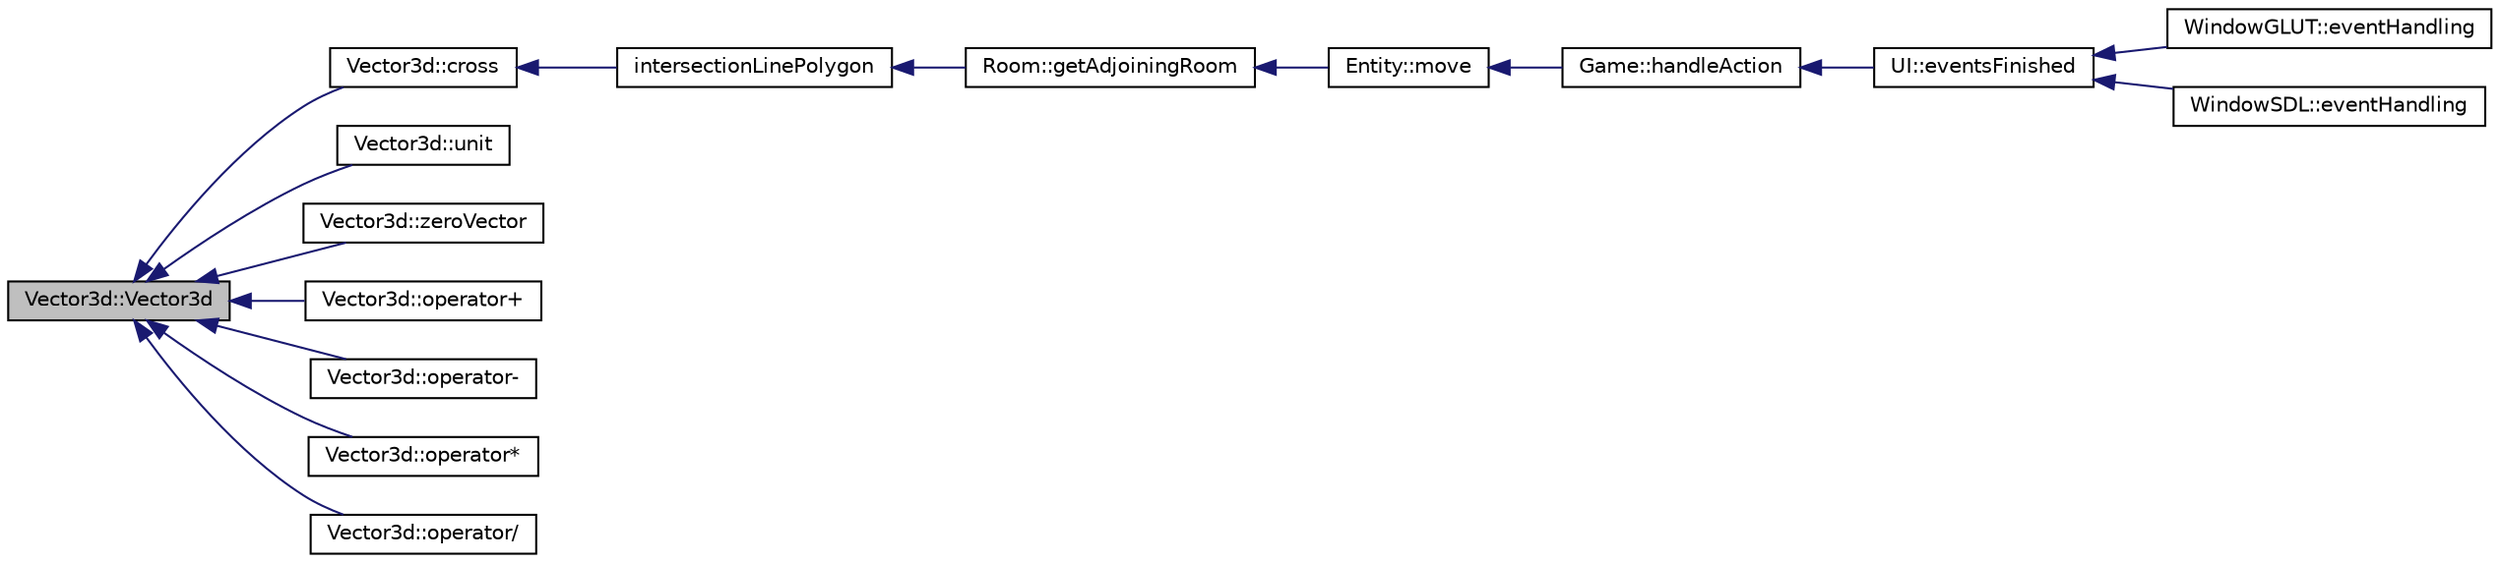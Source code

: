digraph "Vector3d::Vector3d"
{
 // INTERACTIVE_SVG=YES
  edge [fontname="Helvetica",fontsize="10",labelfontname="Helvetica",labelfontsize="10"];
  node [fontname="Helvetica",fontsize="10",shape=record];
  rankdir="LR";
  Node1 [label="Vector3d::Vector3d",height=0.2,width=0.4,color="black", fillcolor="grey75", style="filled" fontcolor="black"];
  Node1 -> Node2 [dir="back",color="midnightblue",fontsize="10",style="solid",fontname="Helvetica"];
  Node2 [label="Vector3d::cross",height=0.2,width=0.4,color="black", fillcolor="white", style="filled",URL="$class_vector3d.html#aebae00da2def3b4d107a195aff5cc1f9",tooltip="Calculate cross product. "];
  Node2 -> Node3 [dir="back",color="midnightblue",fontsize="10",style="solid",fontname="Helvetica"];
  Node3 [label="intersectionLinePolygon",height=0.2,width=0.4,color="black", fillcolor="white", style="filled",URL="$math_8cpp.html#a9073c91a02ab1180e64e7ddf76991a94",tooltip="Calculate Intersection of a line and a polygon. "];
  Node3 -> Node4 [dir="back",color="midnightblue",fontsize="10",style="solid",fontname="Helvetica"];
  Node4 [label="Room::getAdjoiningRoom",height=0.2,width=0.4,color="black", fillcolor="white", style="filled",URL="$class_room.html#ade5b7644ff5720f1251097f9110148b9"];
  Node4 -> Node5 [dir="back",color="midnightblue",fontsize="10",style="solid",fontname="Helvetica"];
  Node5 [label="Entity::move",height=0.2,width=0.4,color="black", fillcolor="white", style="filled",URL="$class_entity.html#ac081c2b4fd1ee2a737db44a306ec466d"];
  Node5 -> Node6 [dir="back",color="midnightblue",fontsize="10",style="solid",fontname="Helvetica"];
  Node6 [label="Game::handleAction",height=0.2,width=0.4,color="black", fillcolor="white", style="filled",URL="$class_game.html#a2159fe214fb67768f3a0d6d887206c31"];
  Node6 -> Node7 [dir="back",color="midnightblue",fontsize="10",style="solid",fontname="Helvetica"];
  Node7 [label="UI::eventsFinished",height=0.2,width=0.4,color="black", fillcolor="white", style="filled",URL="$class_u_i.html#a2436dbc9c0678fd729b983b9475bc0f4"];
  Node7 -> Node8 [dir="back",color="midnightblue",fontsize="10",style="solid",fontname="Helvetica"];
  Node8 [label="WindowGLUT::eventHandling",height=0.2,width=0.4,color="black", fillcolor="white", style="filled",URL="$class_window_g_l_u_t.html#af16462cbccb831e8395012383b69b365"];
  Node7 -> Node9 [dir="back",color="midnightblue",fontsize="10",style="solid",fontname="Helvetica"];
  Node9 [label="WindowSDL::eventHandling",height=0.2,width=0.4,color="black", fillcolor="white", style="filled",URL="$class_window_s_d_l.html#a77e59286d958d1be56b9dc53108e58b0"];
  Node1 -> Node10 [dir="back",color="midnightblue",fontsize="10",style="solid",fontname="Helvetica"];
  Node10 [label="Vector3d::unit",height=0.2,width=0.4,color="black", fillcolor="white", style="filled",URL="$class_vector3d.html#aa9d21f3f1f93088b2a508f83387b897e",tooltip="Normalize. "];
  Node1 -> Node11 [dir="back",color="midnightblue",fontsize="10",style="solid",fontname="Helvetica"];
  Node11 [label="Vector3d::zeroVector",height=0.2,width=0.4,color="black", fillcolor="white", style="filled",URL="$class_vector3d.html#aac7a3caa673946406b2ea5d1c5ebf4e9",tooltip="Get the Zero vector. "];
  Node1 -> Node12 [dir="back",color="midnightblue",fontsize="10",style="solid",fontname="Helvetica"];
  Node12 [label="Vector3d::operator+",height=0.2,width=0.4,color="black", fillcolor="white", style="filled",URL="$class_vector3d.html#a1112fb342cf36606ea95f30e0fda8597",tooltip="Add to this vector. "];
  Node1 -> Node13 [dir="back",color="midnightblue",fontsize="10",style="solid",fontname="Helvetica"];
  Node13 [label="Vector3d::operator-",height=0.2,width=0.4,color="black", fillcolor="white", style="filled",URL="$class_vector3d.html#af3f86bf0da9ad989f3b7529c7de4af4d",tooltip="Subtract from this vector. "];
  Node1 -> Node14 [dir="back",color="midnightblue",fontsize="10",style="solid",fontname="Helvetica"];
  Node14 [label="Vector3d::operator*",height=0.2,width=0.4,color="black", fillcolor="white", style="filled",URL="$class_vector3d.html#addfed9e72f26382d77726af3047cb566",tooltip="Scale this vector. "];
  Node1 -> Node15 [dir="back",color="midnightblue",fontsize="10",style="solid",fontname="Helvetica"];
  Node15 [label="Vector3d::operator/",height=0.2,width=0.4,color="black", fillcolor="white", style="filled",URL="$class_vector3d.html#accf74833a41c55efb9f0ae155ce05185",tooltip="Scale this vactor. "];
}
